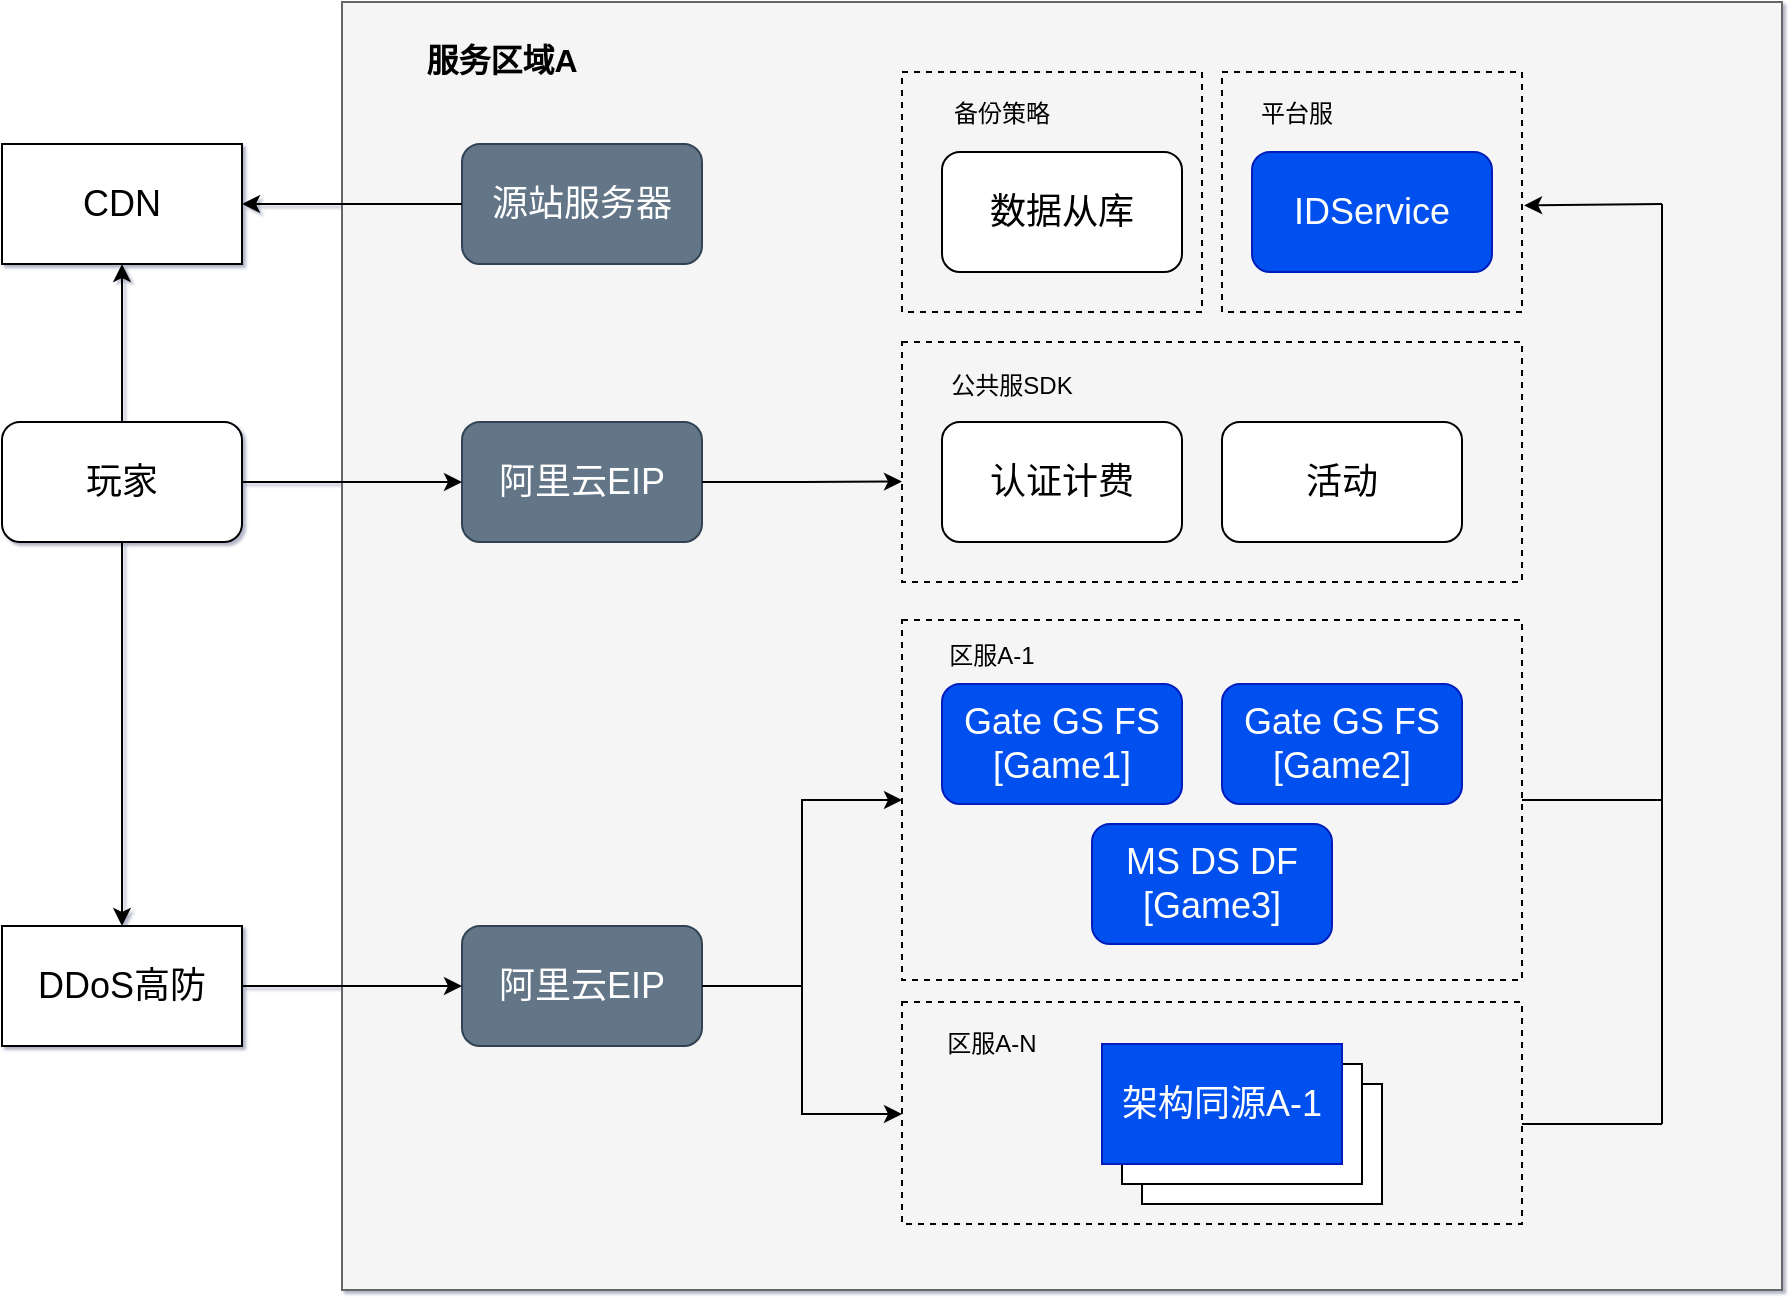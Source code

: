 <mxfile version="14.5.3" type="github">
  <diagram id="sF3ny3GOURNfsOvlpJEj" name="Page-1">
    <mxGraphModel dx="1303" dy="728" grid="1" gridSize="10" guides="1" tooltips="1" connect="1" arrows="1" fold="1" page="1" pageScale="1" pageWidth="1600" pageHeight="1200" math="0" shadow="1">
      <root>
        <mxCell id="0" />
        <mxCell id="1" parent="0" />
        <mxCell id="0tZg9bUhFmO93kFKovh2-1" value="" style="rounded=0;whiteSpace=wrap;html=1;fillColor=#f5f5f5;strokeColor=#666666;fontColor=#333333;" vertex="1" parent="1">
          <mxGeometry x="390" y="159" width="720" height="644" as="geometry" />
        </mxCell>
        <mxCell id="0tZg9bUhFmO93kFKovh2-2" value="" style="rounded=0;whiteSpace=wrap;html=1;dashed=1;fillColor=none;" vertex="1" parent="1">
          <mxGeometry x="670" y="194" width="150" height="120" as="geometry" />
        </mxCell>
        <mxCell id="0tZg9bUhFmO93kFKovh2-4" value="&lt;span style=&quot;font-size: 18px&quot;&gt;数据从库&lt;/span&gt;" style="rounded=1;whiteSpace=wrap;html=1;" vertex="1" parent="1">
          <mxGeometry x="690" y="234" width="120" height="60" as="geometry" />
        </mxCell>
        <mxCell id="0tZg9bUhFmO93kFKovh2-5" value="&lt;span&gt;&lt;span style=&quot;font-weight: normal&quot;&gt;&lt;font color=&quot;#ffffff&quot; style=&quot;font-size: 18px&quot;&gt;阿里云EIP&lt;/font&gt;&lt;/span&gt;&lt;/span&gt;" style="rounded=1;whiteSpace=wrap;html=1;fillColor=#647687;strokeColor=#314354;fontColor=#ffffff;fontStyle=1" vertex="1" parent="1">
          <mxGeometry x="450" y="369" width="120" height="60" as="geometry" />
        </mxCell>
        <mxCell id="0tZg9bUhFmO93kFKovh2-6" value="&lt;span&gt;&lt;font color=&quot;#ffffff&quot; style=&quot;font-size: 18px&quot;&gt;阿里云EIP&lt;/font&gt;&lt;/span&gt;" style="rounded=1;whiteSpace=wrap;html=1;fillColor=#647687;strokeColor=#314354;fontColor=#ffffff;" vertex="1" parent="1">
          <mxGeometry x="450" y="621" width="120" height="60" as="geometry" />
        </mxCell>
        <mxCell id="0tZg9bUhFmO93kFKovh2-7" value="&lt;font style=&quot;font-size: 18px&quot;&gt;CDN&lt;/font&gt;" style="rounded=0;whiteSpace=wrap;html=1;strokeColor=#000000;fillColor=#FFFFFF;" vertex="1" parent="1">
          <mxGeometry x="220" y="230" width="120" height="60" as="geometry" />
        </mxCell>
        <mxCell id="0tZg9bUhFmO93kFKovh2-9" value="&lt;font style=&quot;font-size: 18px&quot;&gt;DDoS高防&lt;/font&gt;" style="rounded=0;whiteSpace=wrap;html=1;strokeColor=#000000;fillColor=#FFFFFF;" vertex="1" parent="1">
          <mxGeometry x="220" y="621" width="120" height="60" as="geometry" />
        </mxCell>
        <mxCell id="0tZg9bUhFmO93kFKovh2-10" value="&lt;span&gt;&lt;span style=&quot;font-weight: normal&quot;&gt;&lt;font color=&quot;#ffffff&quot; style=&quot;font-size: 18px&quot;&gt;源站服务器&lt;/font&gt;&lt;/span&gt;&lt;/span&gt;" style="rounded=1;whiteSpace=wrap;html=1;fillColor=#647687;strokeColor=#314354;fontColor=#ffffff;fontStyle=1" vertex="1" parent="1">
          <mxGeometry x="450" y="230" width="120" height="60" as="geometry" />
        </mxCell>
        <mxCell id="0tZg9bUhFmO93kFKovh2-13" value="&lt;span style=&quot;font-size: 18px&quot;&gt;IDService&lt;/span&gt;" style="rounded=1;whiteSpace=wrap;html=1;fillColor=#0050ef;strokeColor=#001DBC;fontColor=#ffffff;" vertex="1" parent="1">
          <mxGeometry x="845" y="234" width="120" height="60" as="geometry" />
        </mxCell>
        <mxCell id="0tZg9bUhFmO93kFKovh2-21" value="" style="rounded=0;whiteSpace=wrap;html=1;dashed=1;fillColor=none;" vertex="1" parent="1">
          <mxGeometry x="670" y="329" width="310" height="120" as="geometry" />
        </mxCell>
        <mxCell id="0tZg9bUhFmO93kFKovh2-22" value="&lt;span style=&quot;font-size: 18px&quot;&gt;活动&lt;/span&gt;" style="rounded=1;whiteSpace=wrap;html=1;" vertex="1" parent="1">
          <mxGeometry x="830" y="369" width="120" height="60" as="geometry" />
        </mxCell>
        <mxCell id="0tZg9bUhFmO93kFKovh2-23" value="&lt;span style=&quot;font-size: 18px&quot;&gt;认证计费&lt;/span&gt;" style="rounded=1;whiteSpace=wrap;html=1;" vertex="1" parent="1">
          <mxGeometry x="690" y="369" width="120" height="60" as="geometry" />
        </mxCell>
        <mxCell id="0tZg9bUhFmO93kFKovh2-24" value="" style="rounded=0;whiteSpace=wrap;html=1;dashed=1;fillColor=none;" vertex="1" parent="1">
          <mxGeometry x="670" y="659" width="310" height="111" as="geometry" />
        </mxCell>
        <mxCell id="0tZg9bUhFmO93kFKovh2-25" value="" style="rounded=0;whiteSpace=wrap;html=1;strokeColor=#000000;fillColor=#FFFFFF;" vertex="1" parent="1">
          <mxGeometry x="790" y="700" width="120" height="60" as="geometry" />
        </mxCell>
        <mxCell id="0tZg9bUhFmO93kFKovh2-27" value="" style="rounded=0;whiteSpace=wrap;html=1;strokeColor=#000000;fillColor=#FFFFFF;" vertex="1" parent="1">
          <mxGeometry x="780" y="690" width="120" height="60" as="geometry" />
        </mxCell>
        <mxCell id="0tZg9bUhFmO93kFKovh2-28" value="&lt;font style=&quot;font-size: 18px&quot;&gt;架构同源A-1&lt;/font&gt;" style="rounded=0;whiteSpace=wrap;html=1;strokeColor=#001DBC;fillColor=#0050ef;fontColor=#ffffff;" vertex="1" parent="1">
          <mxGeometry x="770" y="680" width="120" height="60" as="geometry" />
        </mxCell>
        <mxCell id="0tZg9bUhFmO93kFKovh2-31" value="" style="rounded=0;whiteSpace=wrap;html=1;dashed=1;fillColor=none;" vertex="1" parent="1">
          <mxGeometry x="670" y="468" width="310" height="180" as="geometry" />
        </mxCell>
        <mxCell id="0tZg9bUhFmO93kFKovh2-40" value="&lt;span style=&quot;font-size: 18px&quot;&gt;Gate GS FS&lt;/span&gt;&lt;br style=&quot;font-size: 18px&quot;&gt;&lt;span style=&quot;font-size: 18px&quot;&gt;[Game2]&lt;/span&gt;" style="rounded=1;whiteSpace=wrap;html=1;fillColor=#0050ef;strokeColor=#001DBC;fontColor=#ffffff;" vertex="1" parent="1">
          <mxGeometry x="830" y="500" width="120" height="60" as="geometry" />
        </mxCell>
        <mxCell id="0tZg9bUhFmO93kFKovh2-41" value="&lt;span style=&quot;font-size: 18px&quot;&gt;Gate GS FS&lt;br&gt;[Game1]&lt;br&gt;&lt;/span&gt;" style="rounded=1;whiteSpace=wrap;html=1;fillColor=#0050ef;strokeColor=#001DBC;fontColor=#ffffff;" vertex="1" parent="1">
          <mxGeometry x="690" y="500" width="120" height="60" as="geometry" />
        </mxCell>
        <mxCell id="0tZg9bUhFmO93kFKovh2-42" value="&lt;span style=&quot;font-size: 18px&quot;&gt;MS DS DF&lt;br&gt;[Game3]&lt;br&gt;&lt;/span&gt;" style="rounded=1;whiteSpace=wrap;html=1;fillColor=#0050ef;strokeColor=#001DBC;fontColor=#ffffff;" vertex="1" parent="1">
          <mxGeometry x="765" y="570" width="120" height="60" as="geometry" />
        </mxCell>
        <mxCell id="0tZg9bUhFmO93kFKovh2-43" value="备份策略" style="text;html=1;strokeColor=none;fillColor=none;align=center;verticalAlign=middle;whiteSpace=wrap;rounded=0;" vertex="1" parent="1">
          <mxGeometry x="690" y="205" width="60" height="20" as="geometry" />
        </mxCell>
        <mxCell id="0tZg9bUhFmO93kFKovh2-44" value="平台服" style="text;html=1;strokeColor=none;fillColor=none;align=center;verticalAlign=middle;whiteSpace=wrap;rounded=0;" vertex="1" parent="1">
          <mxGeometry x="845" y="205" width="45" height="20" as="geometry" />
        </mxCell>
        <mxCell id="0tZg9bUhFmO93kFKovh2-45" value="公共服SDK" style="text;html=1;strokeColor=none;fillColor=none;align=center;verticalAlign=middle;whiteSpace=wrap;rounded=0;" vertex="1" parent="1">
          <mxGeometry x="690" y="341" width="70" height="20" as="geometry" />
        </mxCell>
        <mxCell id="0tZg9bUhFmO93kFKovh2-47" value="区服A-1" style="text;html=1;strokeColor=none;fillColor=none;align=center;verticalAlign=middle;whiteSpace=wrap;rounded=0;" vertex="1" parent="1">
          <mxGeometry x="690" y="476" width="50" height="20" as="geometry" />
        </mxCell>
        <mxCell id="0tZg9bUhFmO93kFKovh2-48" value="区服A-N" style="text;html=1;strokeColor=none;fillColor=none;align=center;verticalAlign=middle;whiteSpace=wrap;rounded=0;" vertex="1" parent="1">
          <mxGeometry x="690" y="670" width="50" height="20" as="geometry" />
        </mxCell>
        <mxCell id="0tZg9bUhFmO93kFKovh2-49" value="&lt;b&gt;&lt;font style=&quot;font-size: 16px&quot;&gt;服务区域A&lt;/font&gt;&lt;/b&gt;" style="text;html=1;strokeColor=none;fillColor=none;align=center;verticalAlign=middle;whiteSpace=wrap;rounded=0;" vertex="1" parent="1">
          <mxGeometry x="430" y="178" width="80" height="20" as="geometry" />
        </mxCell>
        <mxCell id="0tZg9bUhFmO93kFKovh2-51" value="" style="rounded=0;whiteSpace=wrap;html=1;dashed=1;fillColor=none;" vertex="1" parent="1">
          <mxGeometry x="830" y="194" width="150" height="120" as="geometry" />
        </mxCell>
        <mxCell id="0tZg9bUhFmO93kFKovh2-54" value="" style="endArrow=classic;html=1;exitX=0;exitY=0.5;exitDx=0;exitDy=0;entryX=1;entryY=0.5;entryDx=0;entryDy=0;" edge="1" parent="1" source="0tZg9bUhFmO93kFKovh2-10" target="0tZg9bUhFmO93kFKovh2-7">
          <mxGeometry width="50" height="50" relative="1" as="geometry">
            <mxPoint x="380" y="280" as="sourcePoint" />
            <mxPoint x="430" y="230" as="targetPoint" />
          </mxGeometry>
        </mxCell>
        <mxCell id="0tZg9bUhFmO93kFKovh2-56" value="" style="endArrow=classic;html=1;entryX=0.5;entryY=1;entryDx=0;entryDy=0;exitX=0.5;exitY=0;exitDx=0;exitDy=0;" edge="1" parent="1" source="0tZg9bUhFmO93kFKovh2-61" target="0tZg9bUhFmO93kFKovh2-7">
          <mxGeometry width="50" height="50" relative="1" as="geometry">
            <mxPoint x="280" y="379" as="sourcePoint" />
            <mxPoint x="330" y="329" as="targetPoint" />
          </mxGeometry>
        </mxCell>
        <mxCell id="0tZg9bUhFmO93kFKovh2-58" value="" style="endArrow=classic;html=1;" edge="1" parent="1" source="0tZg9bUhFmO93kFKovh2-61" target="0tZg9bUhFmO93kFKovh2-9">
          <mxGeometry width="50" height="50" relative="1" as="geometry">
            <mxPoint x="280" y="449" as="sourcePoint" />
            <mxPoint x="330" y="399" as="targetPoint" />
          </mxGeometry>
        </mxCell>
        <mxCell id="0tZg9bUhFmO93kFKovh2-59" value="" style="endArrow=classic;html=1;" edge="1" parent="1" target="0tZg9bUhFmO93kFKovh2-6">
          <mxGeometry width="50" height="50" relative="1" as="geometry">
            <mxPoint x="340" y="651" as="sourcePoint" />
            <mxPoint x="390" y="601" as="targetPoint" />
          </mxGeometry>
        </mxCell>
        <mxCell id="0tZg9bUhFmO93kFKovh2-63" value="" style="edgeStyle=orthogonalEdgeStyle;rounded=0;orthogonalLoop=1;jettySize=auto;html=1;" edge="1" parent="1" source="0tZg9bUhFmO93kFKovh2-61" target="0tZg9bUhFmO93kFKovh2-5">
          <mxGeometry relative="1" as="geometry" />
        </mxCell>
        <mxCell id="0tZg9bUhFmO93kFKovh2-61" value="&lt;font style=&quot;font-size: 18px&quot;&gt;玩家&lt;/font&gt;" style="rounded=1;whiteSpace=wrap;html=1;strokeColor=#000000;fillColor=#FFFFFF;" vertex="1" parent="1">
          <mxGeometry x="220" y="369" width="120" height="60" as="geometry" />
        </mxCell>
        <mxCell id="0tZg9bUhFmO93kFKovh2-65" value="" style="edgeStyle=orthogonalEdgeStyle;rounded=0;orthogonalLoop=1;jettySize=auto;html=1;exitX=1;exitY=0.5;exitDx=0;exitDy=0;" edge="1" parent="1" source="0tZg9bUhFmO93kFKovh2-5">
          <mxGeometry relative="1" as="geometry">
            <mxPoint x="580" y="399" as="sourcePoint" />
            <mxPoint x="670" y="398.76" as="targetPoint" />
          </mxGeometry>
        </mxCell>
        <mxCell id="0tZg9bUhFmO93kFKovh2-66" value="" style="edgeStyle=orthogonalEdgeStyle;rounded=0;orthogonalLoop=1;jettySize=auto;html=1;exitX=1;exitY=0.5;exitDx=0;exitDy=0;entryX=0;entryY=0.5;entryDx=0;entryDy=0;" edge="1" parent="1" source="0tZg9bUhFmO93kFKovh2-6" target="0tZg9bUhFmO93kFKovh2-31">
          <mxGeometry relative="1" as="geometry">
            <mxPoint x="580" y="409" as="sourcePoint" />
            <mxPoint x="620" y="679" as="targetPoint" />
          </mxGeometry>
        </mxCell>
        <mxCell id="0tZg9bUhFmO93kFKovh2-67" value="" style="edgeStyle=orthogonalEdgeStyle;rounded=0;orthogonalLoop=1;jettySize=auto;html=1;entryX=0;entryY=0.5;entryDx=0;entryDy=0;exitX=1;exitY=0.5;exitDx=0;exitDy=0;" edge="1" parent="1" source="0tZg9bUhFmO93kFKovh2-6" target="0tZg9bUhFmO93kFKovh2-24">
          <mxGeometry relative="1" as="geometry">
            <mxPoint x="580" y="679" as="sourcePoint" />
            <mxPoint x="670" y="729.04" as="targetPoint" />
            <Array as="points">
              <mxPoint x="620" y="651" />
              <mxPoint x="620" y="715" />
              <mxPoint x="670" y="715" />
            </Array>
          </mxGeometry>
        </mxCell>
        <mxCell id="0tZg9bUhFmO93kFKovh2-80" value="" style="endArrow=none;html=1;" edge="1" parent="1">
          <mxGeometry width="50" height="50" relative="1" as="geometry">
            <mxPoint x="980" y="720" as="sourcePoint" />
            <mxPoint x="1050" y="720" as="targetPoint" />
          </mxGeometry>
        </mxCell>
        <mxCell id="0tZg9bUhFmO93kFKovh2-81" value="" style="endArrow=none;html=1;" edge="1" parent="1">
          <mxGeometry width="50" height="50" relative="1" as="geometry">
            <mxPoint x="1050" y="720" as="sourcePoint" />
            <mxPoint x="1050" y="260" as="targetPoint" />
          </mxGeometry>
        </mxCell>
        <mxCell id="0tZg9bUhFmO93kFKovh2-82" value="" style="endArrow=classic;html=1;entryX=1.007;entryY=0.556;entryDx=0;entryDy=0;entryPerimeter=0;" edge="1" parent="1" target="0tZg9bUhFmO93kFKovh2-51">
          <mxGeometry width="50" height="50" relative="1" as="geometry">
            <mxPoint x="1050" y="260" as="sourcePoint" />
            <mxPoint x="1060" y="210" as="targetPoint" />
          </mxGeometry>
        </mxCell>
        <mxCell id="0tZg9bUhFmO93kFKovh2-83" value="" style="endArrow=none;html=1;exitX=1;exitY=0.5;exitDx=0;exitDy=0;" edge="1" parent="1" source="0tZg9bUhFmO93kFKovh2-31">
          <mxGeometry width="50" height="50" relative="1" as="geometry">
            <mxPoint x="1100" y="560" as="sourcePoint" />
            <mxPoint x="1050" y="558" as="targetPoint" />
          </mxGeometry>
        </mxCell>
      </root>
    </mxGraphModel>
  </diagram>
</mxfile>
